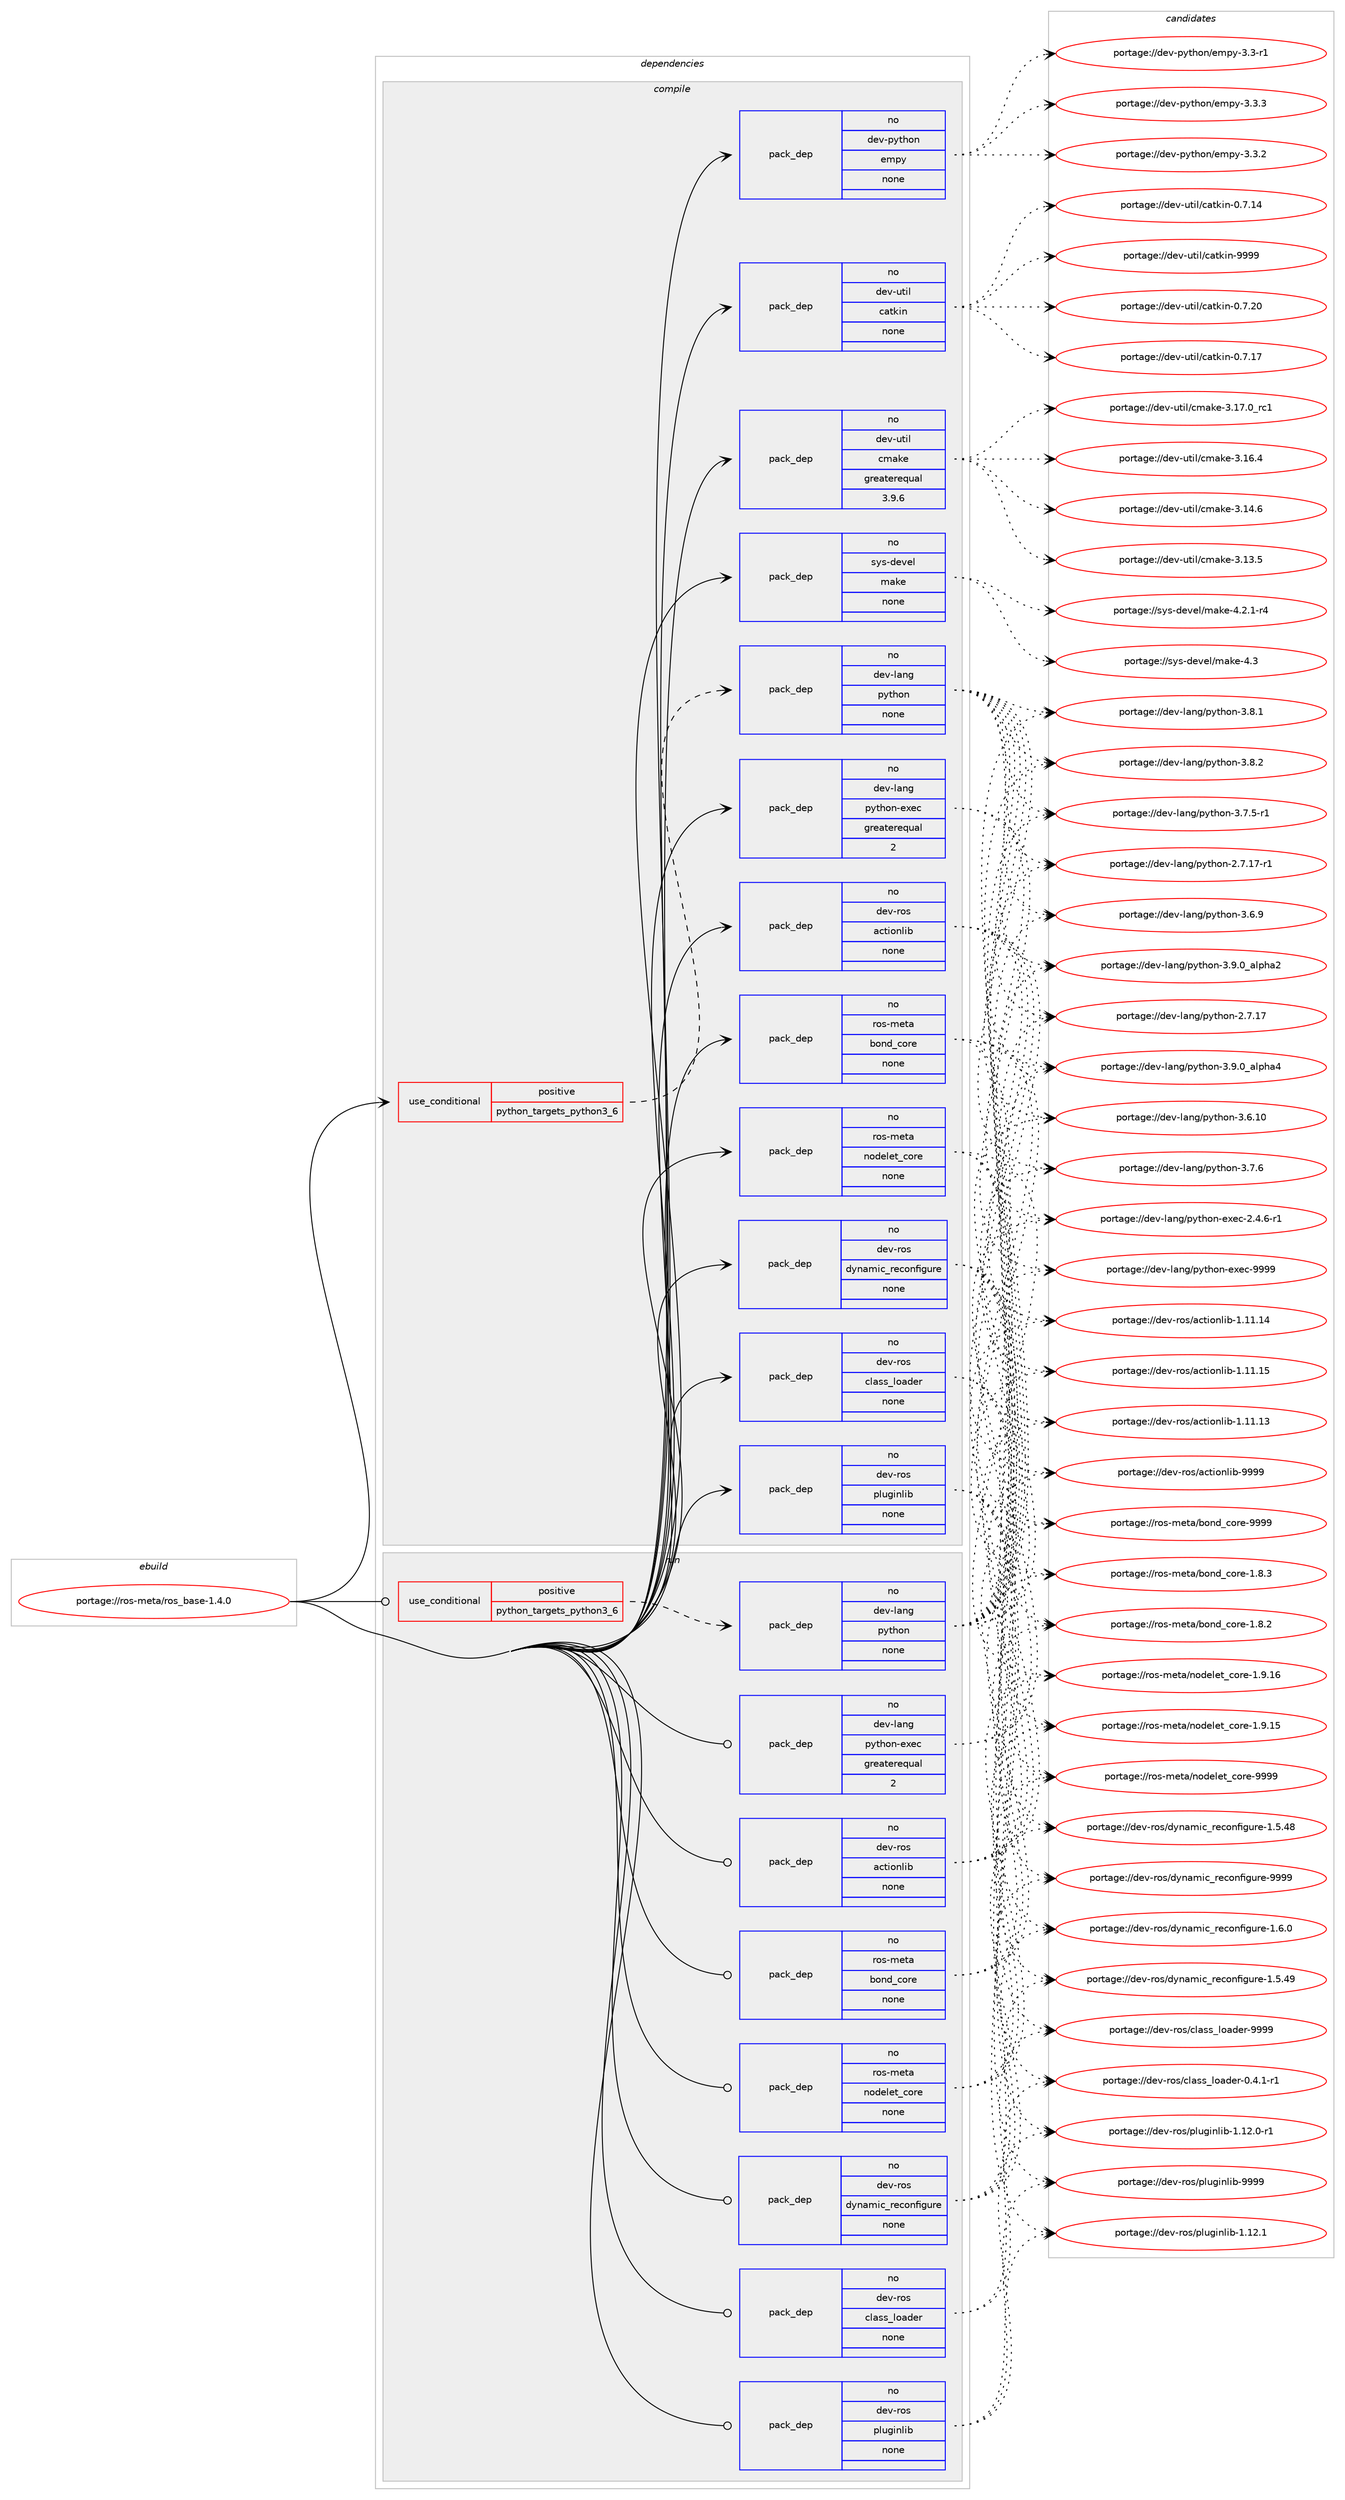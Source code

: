digraph prolog {

# *************
# Graph options
# *************

newrank=true;
concentrate=true;
compound=true;
graph [rankdir=LR,fontname=Helvetica,fontsize=10,ranksep=1.5];#, ranksep=2.5, nodesep=0.2];
edge  [arrowhead=vee];
node  [fontname=Helvetica,fontsize=10];

# **********
# The ebuild
# **********

subgraph cluster_leftcol {
color=gray;
rank=same;
label=<<i>ebuild</i>>;
id [label="portage://ros-meta/ros_base-1.4.0", color=red, width=4, href="../ros-meta/ros_base-1.4.0.svg"];
}

# ****************
# The dependencies
# ****************

subgraph cluster_midcol {
color=gray;
label=<<i>dependencies</i>>;
subgraph cluster_compile {
fillcolor="#eeeeee";
style=filled;
label=<<i>compile</i>>;
subgraph cond12076 {
dependency60471 [label=<<TABLE BORDER="0" CELLBORDER="1" CELLSPACING="0" CELLPADDING="4"><TR><TD ROWSPAN="3" CELLPADDING="10">use_conditional</TD></TR><TR><TD>positive</TD></TR><TR><TD>python_targets_python3_6</TD></TR></TABLE>>, shape=none, color=red];
subgraph pack47122 {
dependency60472 [label=<<TABLE BORDER="0" CELLBORDER="1" CELLSPACING="0" CELLPADDING="4" WIDTH="220"><TR><TD ROWSPAN="6" CELLPADDING="30">pack_dep</TD></TR><TR><TD WIDTH="110">no</TD></TR><TR><TD>dev-lang</TD></TR><TR><TD>python</TD></TR><TR><TD>none</TD></TR><TR><TD></TD></TR></TABLE>>, shape=none, color=blue];
}
dependency60471:e -> dependency60472:w [weight=20,style="dashed",arrowhead="vee"];
}
id:e -> dependency60471:w [weight=20,style="solid",arrowhead="vee"];
subgraph pack47123 {
dependency60473 [label=<<TABLE BORDER="0" CELLBORDER="1" CELLSPACING="0" CELLPADDING="4" WIDTH="220"><TR><TD ROWSPAN="6" CELLPADDING="30">pack_dep</TD></TR><TR><TD WIDTH="110">no</TD></TR><TR><TD>dev-lang</TD></TR><TR><TD>python-exec</TD></TR><TR><TD>greaterequal</TD></TR><TR><TD>2</TD></TR></TABLE>>, shape=none, color=blue];
}
id:e -> dependency60473:w [weight=20,style="solid",arrowhead="vee"];
subgraph pack47124 {
dependency60474 [label=<<TABLE BORDER="0" CELLBORDER="1" CELLSPACING="0" CELLPADDING="4" WIDTH="220"><TR><TD ROWSPAN="6" CELLPADDING="30">pack_dep</TD></TR><TR><TD WIDTH="110">no</TD></TR><TR><TD>dev-python</TD></TR><TR><TD>empy</TD></TR><TR><TD>none</TD></TR><TR><TD></TD></TR></TABLE>>, shape=none, color=blue];
}
id:e -> dependency60474:w [weight=20,style="solid",arrowhead="vee"];
subgraph pack47125 {
dependency60475 [label=<<TABLE BORDER="0" CELLBORDER="1" CELLSPACING="0" CELLPADDING="4" WIDTH="220"><TR><TD ROWSPAN="6" CELLPADDING="30">pack_dep</TD></TR><TR><TD WIDTH="110">no</TD></TR><TR><TD>dev-ros</TD></TR><TR><TD>actionlib</TD></TR><TR><TD>none</TD></TR><TR><TD></TD></TR></TABLE>>, shape=none, color=blue];
}
id:e -> dependency60475:w [weight=20,style="solid",arrowhead="vee"];
subgraph pack47126 {
dependency60476 [label=<<TABLE BORDER="0" CELLBORDER="1" CELLSPACING="0" CELLPADDING="4" WIDTH="220"><TR><TD ROWSPAN="6" CELLPADDING="30">pack_dep</TD></TR><TR><TD WIDTH="110">no</TD></TR><TR><TD>dev-ros</TD></TR><TR><TD>class_loader</TD></TR><TR><TD>none</TD></TR><TR><TD></TD></TR></TABLE>>, shape=none, color=blue];
}
id:e -> dependency60476:w [weight=20,style="solid",arrowhead="vee"];
subgraph pack47127 {
dependency60477 [label=<<TABLE BORDER="0" CELLBORDER="1" CELLSPACING="0" CELLPADDING="4" WIDTH="220"><TR><TD ROWSPAN="6" CELLPADDING="30">pack_dep</TD></TR><TR><TD WIDTH="110">no</TD></TR><TR><TD>dev-ros</TD></TR><TR><TD>dynamic_reconfigure</TD></TR><TR><TD>none</TD></TR><TR><TD></TD></TR></TABLE>>, shape=none, color=blue];
}
id:e -> dependency60477:w [weight=20,style="solid",arrowhead="vee"];
subgraph pack47128 {
dependency60478 [label=<<TABLE BORDER="0" CELLBORDER="1" CELLSPACING="0" CELLPADDING="4" WIDTH="220"><TR><TD ROWSPAN="6" CELLPADDING="30">pack_dep</TD></TR><TR><TD WIDTH="110">no</TD></TR><TR><TD>dev-ros</TD></TR><TR><TD>pluginlib</TD></TR><TR><TD>none</TD></TR><TR><TD></TD></TR></TABLE>>, shape=none, color=blue];
}
id:e -> dependency60478:w [weight=20,style="solid",arrowhead="vee"];
subgraph pack47129 {
dependency60479 [label=<<TABLE BORDER="0" CELLBORDER="1" CELLSPACING="0" CELLPADDING="4" WIDTH="220"><TR><TD ROWSPAN="6" CELLPADDING="30">pack_dep</TD></TR><TR><TD WIDTH="110">no</TD></TR><TR><TD>dev-util</TD></TR><TR><TD>catkin</TD></TR><TR><TD>none</TD></TR><TR><TD></TD></TR></TABLE>>, shape=none, color=blue];
}
id:e -> dependency60479:w [weight=20,style="solid",arrowhead="vee"];
subgraph pack47130 {
dependency60480 [label=<<TABLE BORDER="0" CELLBORDER="1" CELLSPACING="0" CELLPADDING="4" WIDTH="220"><TR><TD ROWSPAN="6" CELLPADDING="30">pack_dep</TD></TR><TR><TD WIDTH="110">no</TD></TR><TR><TD>dev-util</TD></TR><TR><TD>cmake</TD></TR><TR><TD>greaterequal</TD></TR><TR><TD>3.9.6</TD></TR></TABLE>>, shape=none, color=blue];
}
id:e -> dependency60480:w [weight=20,style="solid",arrowhead="vee"];
subgraph pack47131 {
dependency60481 [label=<<TABLE BORDER="0" CELLBORDER="1" CELLSPACING="0" CELLPADDING="4" WIDTH="220"><TR><TD ROWSPAN="6" CELLPADDING="30">pack_dep</TD></TR><TR><TD WIDTH="110">no</TD></TR><TR><TD>ros-meta</TD></TR><TR><TD>bond_core</TD></TR><TR><TD>none</TD></TR><TR><TD></TD></TR></TABLE>>, shape=none, color=blue];
}
id:e -> dependency60481:w [weight=20,style="solid",arrowhead="vee"];
subgraph pack47132 {
dependency60482 [label=<<TABLE BORDER="0" CELLBORDER="1" CELLSPACING="0" CELLPADDING="4" WIDTH="220"><TR><TD ROWSPAN="6" CELLPADDING="30">pack_dep</TD></TR><TR><TD WIDTH="110">no</TD></TR><TR><TD>ros-meta</TD></TR><TR><TD>nodelet_core</TD></TR><TR><TD>none</TD></TR><TR><TD></TD></TR></TABLE>>, shape=none, color=blue];
}
id:e -> dependency60482:w [weight=20,style="solid",arrowhead="vee"];
subgraph pack47133 {
dependency60483 [label=<<TABLE BORDER="0" CELLBORDER="1" CELLSPACING="0" CELLPADDING="4" WIDTH="220"><TR><TD ROWSPAN="6" CELLPADDING="30">pack_dep</TD></TR><TR><TD WIDTH="110">no</TD></TR><TR><TD>sys-devel</TD></TR><TR><TD>make</TD></TR><TR><TD>none</TD></TR><TR><TD></TD></TR></TABLE>>, shape=none, color=blue];
}
id:e -> dependency60483:w [weight=20,style="solid",arrowhead="vee"];
}
subgraph cluster_compileandrun {
fillcolor="#eeeeee";
style=filled;
label=<<i>compile and run</i>>;
}
subgraph cluster_run {
fillcolor="#eeeeee";
style=filled;
label=<<i>run</i>>;
subgraph cond12077 {
dependency60484 [label=<<TABLE BORDER="0" CELLBORDER="1" CELLSPACING="0" CELLPADDING="4"><TR><TD ROWSPAN="3" CELLPADDING="10">use_conditional</TD></TR><TR><TD>positive</TD></TR><TR><TD>python_targets_python3_6</TD></TR></TABLE>>, shape=none, color=red];
subgraph pack47134 {
dependency60485 [label=<<TABLE BORDER="0" CELLBORDER="1" CELLSPACING="0" CELLPADDING="4" WIDTH="220"><TR><TD ROWSPAN="6" CELLPADDING="30">pack_dep</TD></TR><TR><TD WIDTH="110">no</TD></TR><TR><TD>dev-lang</TD></TR><TR><TD>python</TD></TR><TR><TD>none</TD></TR><TR><TD></TD></TR></TABLE>>, shape=none, color=blue];
}
dependency60484:e -> dependency60485:w [weight=20,style="dashed",arrowhead="vee"];
}
id:e -> dependency60484:w [weight=20,style="solid",arrowhead="odot"];
subgraph pack47135 {
dependency60486 [label=<<TABLE BORDER="0" CELLBORDER="1" CELLSPACING="0" CELLPADDING="4" WIDTH="220"><TR><TD ROWSPAN="6" CELLPADDING="30">pack_dep</TD></TR><TR><TD WIDTH="110">no</TD></TR><TR><TD>dev-lang</TD></TR><TR><TD>python-exec</TD></TR><TR><TD>greaterequal</TD></TR><TR><TD>2</TD></TR></TABLE>>, shape=none, color=blue];
}
id:e -> dependency60486:w [weight=20,style="solid",arrowhead="odot"];
subgraph pack47136 {
dependency60487 [label=<<TABLE BORDER="0" CELLBORDER="1" CELLSPACING="0" CELLPADDING="4" WIDTH="220"><TR><TD ROWSPAN="6" CELLPADDING="30">pack_dep</TD></TR><TR><TD WIDTH="110">no</TD></TR><TR><TD>dev-ros</TD></TR><TR><TD>actionlib</TD></TR><TR><TD>none</TD></TR><TR><TD></TD></TR></TABLE>>, shape=none, color=blue];
}
id:e -> dependency60487:w [weight=20,style="solid",arrowhead="odot"];
subgraph pack47137 {
dependency60488 [label=<<TABLE BORDER="0" CELLBORDER="1" CELLSPACING="0" CELLPADDING="4" WIDTH="220"><TR><TD ROWSPAN="6" CELLPADDING="30">pack_dep</TD></TR><TR><TD WIDTH="110">no</TD></TR><TR><TD>dev-ros</TD></TR><TR><TD>class_loader</TD></TR><TR><TD>none</TD></TR><TR><TD></TD></TR></TABLE>>, shape=none, color=blue];
}
id:e -> dependency60488:w [weight=20,style="solid",arrowhead="odot"];
subgraph pack47138 {
dependency60489 [label=<<TABLE BORDER="0" CELLBORDER="1" CELLSPACING="0" CELLPADDING="4" WIDTH="220"><TR><TD ROWSPAN="6" CELLPADDING="30">pack_dep</TD></TR><TR><TD WIDTH="110">no</TD></TR><TR><TD>dev-ros</TD></TR><TR><TD>dynamic_reconfigure</TD></TR><TR><TD>none</TD></TR><TR><TD></TD></TR></TABLE>>, shape=none, color=blue];
}
id:e -> dependency60489:w [weight=20,style="solid",arrowhead="odot"];
subgraph pack47139 {
dependency60490 [label=<<TABLE BORDER="0" CELLBORDER="1" CELLSPACING="0" CELLPADDING="4" WIDTH="220"><TR><TD ROWSPAN="6" CELLPADDING="30">pack_dep</TD></TR><TR><TD WIDTH="110">no</TD></TR><TR><TD>dev-ros</TD></TR><TR><TD>pluginlib</TD></TR><TR><TD>none</TD></TR><TR><TD></TD></TR></TABLE>>, shape=none, color=blue];
}
id:e -> dependency60490:w [weight=20,style="solid",arrowhead="odot"];
subgraph pack47140 {
dependency60491 [label=<<TABLE BORDER="0" CELLBORDER="1" CELLSPACING="0" CELLPADDING="4" WIDTH="220"><TR><TD ROWSPAN="6" CELLPADDING="30">pack_dep</TD></TR><TR><TD WIDTH="110">no</TD></TR><TR><TD>ros-meta</TD></TR><TR><TD>bond_core</TD></TR><TR><TD>none</TD></TR><TR><TD></TD></TR></TABLE>>, shape=none, color=blue];
}
id:e -> dependency60491:w [weight=20,style="solid",arrowhead="odot"];
subgraph pack47141 {
dependency60492 [label=<<TABLE BORDER="0" CELLBORDER="1" CELLSPACING="0" CELLPADDING="4" WIDTH="220"><TR><TD ROWSPAN="6" CELLPADDING="30">pack_dep</TD></TR><TR><TD WIDTH="110">no</TD></TR><TR><TD>ros-meta</TD></TR><TR><TD>nodelet_core</TD></TR><TR><TD>none</TD></TR><TR><TD></TD></TR></TABLE>>, shape=none, color=blue];
}
id:e -> dependency60492:w [weight=20,style="solid",arrowhead="odot"];
}
}

# **************
# The candidates
# **************

subgraph cluster_choices {
rank=same;
color=gray;
label=<<i>candidates</i>>;

subgraph choice47122 {
color=black;
nodesep=1;
choice10010111845108971101034711212111610411111045514657464895971081121049752 [label="portage://dev-lang/python-3.9.0_alpha4", color=red, width=4,href="../dev-lang/python-3.9.0_alpha4.svg"];
choice10010111845108971101034711212111610411111045514657464895971081121049750 [label="portage://dev-lang/python-3.9.0_alpha2", color=red, width=4,href="../dev-lang/python-3.9.0_alpha2.svg"];
choice100101118451089711010347112121116104111110455146564650 [label="portage://dev-lang/python-3.8.2", color=red, width=4,href="../dev-lang/python-3.8.2.svg"];
choice100101118451089711010347112121116104111110455146564649 [label="portage://dev-lang/python-3.8.1", color=red, width=4,href="../dev-lang/python-3.8.1.svg"];
choice100101118451089711010347112121116104111110455146554654 [label="portage://dev-lang/python-3.7.6", color=red, width=4,href="../dev-lang/python-3.7.6.svg"];
choice1001011184510897110103471121211161041111104551465546534511449 [label="portage://dev-lang/python-3.7.5-r1", color=red, width=4,href="../dev-lang/python-3.7.5-r1.svg"];
choice100101118451089711010347112121116104111110455146544657 [label="portage://dev-lang/python-3.6.9", color=red, width=4,href="../dev-lang/python-3.6.9.svg"];
choice10010111845108971101034711212111610411111045514654464948 [label="portage://dev-lang/python-3.6.10", color=red, width=4,href="../dev-lang/python-3.6.10.svg"];
choice100101118451089711010347112121116104111110455046554649554511449 [label="portage://dev-lang/python-2.7.17-r1", color=red, width=4,href="../dev-lang/python-2.7.17-r1.svg"];
choice10010111845108971101034711212111610411111045504655464955 [label="portage://dev-lang/python-2.7.17", color=red, width=4,href="../dev-lang/python-2.7.17.svg"];
dependency60472:e -> choice10010111845108971101034711212111610411111045514657464895971081121049752:w [style=dotted,weight="100"];
dependency60472:e -> choice10010111845108971101034711212111610411111045514657464895971081121049750:w [style=dotted,weight="100"];
dependency60472:e -> choice100101118451089711010347112121116104111110455146564650:w [style=dotted,weight="100"];
dependency60472:e -> choice100101118451089711010347112121116104111110455146564649:w [style=dotted,weight="100"];
dependency60472:e -> choice100101118451089711010347112121116104111110455146554654:w [style=dotted,weight="100"];
dependency60472:e -> choice1001011184510897110103471121211161041111104551465546534511449:w [style=dotted,weight="100"];
dependency60472:e -> choice100101118451089711010347112121116104111110455146544657:w [style=dotted,weight="100"];
dependency60472:e -> choice10010111845108971101034711212111610411111045514654464948:w [style=dotted,weight="100"];
dependency60472:e -> choice100101118451089711010347112121116104111110455046554649554511449:w [style=dotted,weight="100"];
dependency60472:e -> choice10010111845108971101034711212111610411111045504655464955:w [style=dotted,weight="100"];
}
subgraph choice47123 {
color=black;
nodesep=1;
choice10010111845108971101034711212111610411111045101120101994557575757 [label="portage://dev-lang/python-exec-9999", color=red, width=4,href="../dev-lang/python-exec-9999.svg"];
choice10010111845108971101034711212111610411111045101120101994550465246544511449 [label="portage://dev-lang/python-exec-2.4.6-r1", color=red, width=4,href="../dev-lang/python-exec-2.4.6-r1.svg"];
dependency60473:e -> choice10010111845108971101034711212111610411111045101120101994557575757:w [style=dotted,weight="100"];
dependency60473:e -> choice10010111845108971101034711212111610411111045101120101994550465246544511449:w [style=dotted,weight="100"];
}
subgraph choice47124 {
color=black;
nodesep=1;
choice1001011184511212111610411111047101109112121455146514651 [label="portage://dev-python/empy-3.3.3", color=red, width=4,href="../dev-python/empy-3.3.3.svg"];
choice1001011184511212111610411111047101109112121455146514650 [label="portage://dev-python/empy-3.3.2", color=red, width=4,href="../dev-python/empy-3.3.2.svg"];
choice1001011184511212111610411111047101109112121455146514511449 [label="portage://dev-python/empy-3.3-r1", color=red, width=4,href="../dev-python/empy-3.3-r1.svg"];
dependency60474:e -> choice1001011184511212111610411111047101109112121455146514651:w [style=dotted,weight="100"];
dependency60474:e -> choice1001011184511212111610411111047101109112121455146514650:w [style=dotted,weight="100"];
dependency60474:e -> choice1001011184511212111610411111047101109112121455146514511449:w [style=dotted,weight="100"];
}
subgraph choice47125 {
color=black;
nodesep=1;
choice10010111845114111115479799116105111110108105984557575757 [label="portage://dev-ros/actionlib-9999", color=red, width=4,href="../dev-ros/actionlib-9999.svg"];
choice10010111845114111115479799116105111110108105984549464949464953 [label="portage://dev-ros/actionlib-1.11.15", color=red, width=4,href="../dev-ros/actionlib-1.11.15.svg"];
choice10010111845114111115479799116105111110108105984549464949464952 [label="portage://dev-ros/actionlib-1.11.14", color=red, width=4,href="../dev-ros/actionlib-1.11.14.svg"];
choice10010111845114111115479799116105111110108105984549464949464951 [label="portage://dev-ros/actionlib-1.11.13", color=red, width=4,href="../dev-ros/actionlib-1.11.13.svg"];
dependency60475:e -> choice10010111845114111115479799116105111110108105984557575757:w [style=dotted,weight="100"];
dependency60475:e -> choice10010111845114111115479799116105111110108105984549464949464953:w [style=dotted,weight="100"];
dependency60475:e -> choice10010111845114111115479799116105111110108105984549464949464952:w [style=dotted,weight="100"];
dependency60475:e -> choice10010111845114111115479799116105111110108105984549464949464951:w [style=dotted,weight="100"];
}
subgraph choice47126 {
color=black;
nodesep=1;
choice1001011184511411111547991089711511595108111971001011144557575757 [label="portage://dev-ros/class_loader-9999", color=red, width=4,href="../dev-ros/class_loader-9999.svg"];
choice1001011184511411111547991089711511595108111971001011144548465246494511449 [label="portage://dev-ros/class_loader-0.4.1-r1", color=red, width=4,href="../dev-ros/class_loader-0.4.1-r1.svg"];
dependency60476:e -> choice1001011184511411111547991089711511595108111971001011144557575757:w [style=dotted,weight="100"];
dependency60476:e -> choice1001011184511411111547991089711511595108111971001011144548465246494511449:w [style=dotted,weight="100"];
}
subgraph choice47127 {
color=black;
nodesep=1;
choice1001011184511411111547100121110971091059995114101991111101021051031171141014557575757 [label="portage://dev-ros/dynamic_reconfigure-9999", color=red, width=4,href="../dev-ros/dynamic_reconfigure-9999.svg"];
choice100101118451141111154710012111097109105999511410199111110102105103117114101454946544648 [label="portage://dev-ros/dynamic_reconfigure-1.6.0", color=red, width=4,href="../dev-ros/dynamic_reconfigure-1.6.0.svg"];
choice10010111845114111115471001211109710910599951141019911111010210510311711410145494653465257 [label="portage://dev-ros/dynamic_reconfigure-1.5.49", color=red, width=4,href="../dev-ros/dynamic_reconfigure-1.5.49.svg"];
choice10010111845114111115471001211109710910599951141019911111010210510311711410145494653465256 [label="portage://dev-ros/dynamic_reconfigure-1.5.48", color=red, width=4,href="../dev-ros/dynamic_reconfigure-1.5.48.svg"];
dependency60477:e -> choice1001011184511411111547100121110971091059995114101991111101021051031171141014557575757:w [style=dotted,weight="100"];
dependency60477:e -> choice100101118451141111154710012111097109105999511410199111110102105103117114101454946544648:w [style=dotted,weight="100"];
dependency60477:e -> choice10010111845114111115471001211109710910599951141019911111010210510311711410145494653465257:w [style=dotted,weight="100"];
dependency60477:e -> choice10010111845114111115471001211109710910599951141019911111010210510311711410145494653465256:w [style=dotted,weight="100"];
}
subgraph choice47128 {
color=black;
nodesep=1;
choice1001011184511411111547112108117103105110108105984557575757 [label="portage://dev-ros/pluginlib-9999", color=red, width=4,href="../dev-ros/pluginlib-9999.svg"];
choice10010111845114111115471121081171031051101081059845494649504649 [label="portage://dev-ros/pluginlib-1.12.1", color=red, width=4,href="../dev-ros/pluginlib-1.12.1.svg"];
choice100101118451141111154711210811710310511010810598454946495046484511449 [label="portage://dev-ros/pluginlib-1.12.0-r1", color=red, width=4,href="../dev-ros/pluginlib-1.12.0-r1.svg"];
dependency60478:e -> choice1001011184511411111547112108117103105110108105984557575757:w [style=dotted,weight="100"];
dependency60478:e -> choice10010111845114111115471121081171031051101081059845494649504649:w [style=dotted,weight="100"];
dependency60478:e -> choice100101118451141111154711210811710310511010810598454946495046484511449:w [style=dotted,weight="100"];
}
subgraph choice47129 {
color=black;
nodesep=1;
choice100101118451171161051084799971161071051104557575757 [label="portage://dev-util/catkin-9999", color=red, width=4,href="../dev-util/catkin-9999.svg"];
choice1001011184511711610510847999711610710511045484655465048 [label="portage://dev-util/catkin-0.7.20", color=red, width=4,href="../dev-util/catkin-0.7.20.svg"];
choice1001011184511711610510847999711610710511045484655464955 [label="portage://dev-util/catkin-0.7.17", color=red, width=4,href="../dev-util/catkin-0.7.17.svg"];
choice1001011184511711610510847999711610710511045484655464952 [label="portage://dev-util/catkin-0.7.14", color=red, width=4,href="../dev-util/catkin-0.7.14.svg"];
dependency60479:e -> choice100101118451171161051084799971161071051104557575757:w [style=dotted,weight="100"];
dependency60479:e -> choice1001011184511711610510847999711610710511045484655465048:w [style=dotted,weight="100"];
dependency60479:e -> choice1001011184511711610510847999711610710511045484655464955:w [style=dotted,weight="100"];
dependency60479:e -> choice1001011184511711610510847999711610710511045484655464952:w [style=dotted,weight="100"];
}
subgraph choice47130 {
color=black;
nodesep=1;
choice1001011184511711610510847991099710710145514649554648951149949 [label="portage://dev-util/cmake-3.17.0_rc1", color=red, width=4,href="../dev-util/cmake-3.17.0_rc1.svg"];
choice1001011184511711610510847991099710710145514649544652 [label="portage://dev-util/cmake-3.16.4", color=red, width=4,href="../dev-util/cmake-3.16.4.svg"];
choice1001011184511711610510847991099710710145514649524654 [label="portage://dev-util/cmake-3.14.6", color=red, width=4,href="../dev-util/cmake-3.14.6.svg"];
choice1001011184511711610510847991099710710145514649514653 [label="portage://dev-util/cmake-3.13.5", color=red, width=4,href="../dev-util/cmake-3.13.5.svg"];
dependency60480:e -> choice1001011184511711610510847991099710710145514649554648951149949:w [style=dotted,weight="100"];
dependency60480:e -> choice1001011184511711610510847991099710710145514649544652:w [style=dotted,weight="100"];
dependency60480:e -> choice1001011184511711610510847991099710710145514649524654:w [style=dotted,weight="100"];
dependency60480:e -> choice1001011184511711610510847991099710710145514649514653:w [style=dotted,weight="100"];
}
subgraph choice47131 {
color=black;
nodesep=1;
choice1141111154510910111697479811111010095991111141014557575757 [label="portage://ros-meta/bond_core-9999", color=red, width=4,href="../ros-meta/bond_core-9999.svg"];
choice114111115451091011169747981111101009599111114101454946564651 [label="portage://ros-meta/bond_core-1.8.3", color=red, width=4,href="../ros-meta/bond_core-1.8.3.svg"];
choice114111115451091011169747981111101009599111114101454946564650 [label="portage://ros-meta/bond_core-1.8.2", color=red, width=4,href="../ros-meta/bond_core-1.8.2.svg"];
dependency60481:e -> choice1141111154510910111697479811111010095991111141014557575757:w [style=dotted,weight="100"];
dependency60481:e -> choice114111115451091011169747981111101009599111114101454946564651:w [style=dotted,weight="100"];
dependency60481:e -> choice114111115451091011169747981111101009599111114101454946564650:w [style=dotted,weight="100"];
}
subgraph choice47132 {
color=black;
nodesep=1;
choice11411111545109101116974711011110010110810111695991111141014557575757 [label="portage://ros-meta/nodelet_core-9999", color=red, width=4,href="../ros-meta/nodelet_core-9999.svg"];
choice114111115451091011169747110111100101108101116959911111410145494657464954 [label="portage://ros-meta/nodelet_core-1.9.16", color=red, width=4,href="../ros-meta/nodelet_core-1.9.16.svg"];
choice114111115451091011169747110111100101108101116959911111410145494657464953 [label="portage://ros-meta/nodelet_core-1.9.15", color=red, width=4,href="../ros-meta/nodelet_core-1.9.15.svg"];
dependency60482:e -> choice11411111545109101116974711011110010110810111695991111141014557575757:w [style=dotted,weight="100"];
dependency60482:e -> choice114111115451091011169747110111100101108101116959911111410145494657464954:w [style=dotted,weight="100"];
dependency60482:e -> choice114111115451091011169747110111100101108101116959911111410145494657464953:w [style=dotted,weight="100"];
}
subgraph choice47133 {
color=black;
nodesep=1;
choice11512111545100101118101108471099710710145524651 [label="portage://sys-devel/make-4.3", color=red, width=4,href="../sys-devel/make-4.3.svg"];
choice1151211154510010111810110847109971071014552465046494511452 [label="portage://sys-devel/make-4.2.1-r4", color=red, width=4,href="../sys-devel/make-4.2.1-r4.svg"];
dependency60483:e -> choice11512111545100101118101108471099710710145524651:w [style=dotted,weight="100"];
dependency60483:e -> choice1151211154510010111810110847109971071014552465046494511452:w [style=dotted,weight="100"];
}
subgraph choice47134 {
color=black;
nodesep=1;
choice10010111845108971101034711212111610411111045514657464895971081121049752 [label="portage://dev-lang/python-3.9.0_alpha4", color=red, width=4,href="../dev-lang/python-3.9.0_alpha4.svg"];
choice10010111845108971101034711212111610411111045514657464895971081121049750 [label="portage://dev-lang/python-3.9.0_alpha2", color=red, width=4,href="../dev-lang/python-3.9.0_alpha2.svg"];
choice100101118451089711010347112121116104111110455146564650 [label="portage://dev-lang/python-3.8.2", color=red, width=4,href="../dev-lang/python-3.8.2.svg"];
choice100101118451089711010347112121116104111110455146564649 [label="portage://dev-lang/python-3.8.1", color=red, width=4,href="../dev-lang/python-3.8.1.svg"];
choice100101118451089711010347112121116104111110455146554654 [label="portage://dev-lang/python-3.7.6", color=red, width=4,href="../dev-lang/python-3.7.6.svg"];
choice1001011184510897110103471121211161041111104551465546534511449 [label="portage://dev-lang/python-3.7.5-r1", color=red, width=4,href="../dev-lang/python-3.7.5-r1.svg"];
choice100101118451089711010347112121116104111110455146544657 [label="portage://dev-lang/python-3.6.9", color=red, width=4,href="../dev-lang/python-3.6.9.svg"];
choice10010111845108971101034711212111610411111045514654464948 [label="portage://dev-lang/python-3.6.10", color=red, width=4,href="../dev-lang/python-3.6.10.svg"];
choice100101118451089711010347112121116104111110455046554649554511449 [label="portage://dev-lang/python-2.7.17-r1", color=red, width=4,href="../dev-lang/python-2.7.17-r1.svg"];
choice10010111845108971101034711212111610411111045504655464955 [label="portage://dev-lang/python-2.7.17", color=red, width=4,href="../dev-lang/python-2.7.17.svg"];
dependency60485:e -> choice10010111845108971101034711212111610411111045514657464895971081121049752:w [style=dotted,weight="100"];
dependency60485:e -> choice10010111845108971101034711212111610411111045514657464895971081121049750:w [style=dotted,weight="100"];
dependency60485:e -> choice100101118451089711010347112121116104111110455146564650:w [style=dotted,weight="100"];
dependency60485:e -> choice100101118451089711010347112121116104111110455146564649:w [style=dotted,weight="100"];
dependency60485:e -> choice100101118451089711010347112121116104111110455146554654:w [style=dotted,weight="100"];
dependency60485:e -> choice1001011184510897110103471121211161041111104551465546534511449:w [style=dotted,weight="100"];
dependency60485:e -> choice100101118451089711010347112121116104111110455146544657:w [style=dotted,weight="100"];
dependency60485:e -> choice10010111845108971101034711212111610411111045514654464948:w [style=dotted,weight="100"];
dependency60485:e -> choice100101118451089711010347112121116104111110455046554649554511449:w [style=dotted,weight="100"];
dependency60485:e -> choice10010111845108971101034711212111610411111045504655464955:w [style=dotted,weight="100"];
}
subgraph choice47135 {
color=black;
nodesep=1;
choice10010111845108971101034711212111610411111045101120101994557575757 [label="portage://dev-lang/python-exec-9999", color=red, width=4,href="../dev-lang/python-exec-9999.svg"];
choice10010111845108971101034711212111610411111045101120101994550465246544511449 [label="portage://dev-lang/python-exec-2.4.6-r1", color=red, width=4,href="../dev-lang/python-exec-2.4.6-r1.svg"];
dependency60486:e -> choice10010111845108971101034711212111610411111045101120101994557575757:w [style=dotted,weight="100"];
dependency60486:e -> choice10010111845108971101034711212111610411111045101120101994550465246544511449:w [style=dotted,weight="100"];
}
subgraph choice47136 {
color=black;
nodesep=1;
choice10010111845114111115479799116105111110108105984557575757 [label="portage://dev-ros/actionlib-9999", color=red, width=4,href="../dev-ros/actionlib-9999.svg"];
choice10010111845114111115479799116105111110108105984549464949464953 [label="portage://dev-ros/actionlib-1.11.15", color=red, width=4,href="../dev-ros/actionlib-1.11.15.svg"];
choice10010111845114111115479799116105111110108105984549464949464952 [label="portage://dev-ros/actionlib-1.11.14", color=red, width=4,href="../dev-ros/actionlib-1.11.14.svg"];
choice10010111845114111115479799116105111110108105984549464949464951 [label="portage://dev-ros/actionlib-1.11.13", color=red, width=4,href="../dev-ros/actionlib-1.11.13.svg"];
dependency60487:e -> choice10010111845114111115479799116105111110108105984557575757:w [style=dotted,weight="100"];
dependency60487:e -> choice10010111845114111115479799116105111110108105984549464949464953:w [style=dotted,weight="100"];
dependency60487:e -> choice10010111845114111115479799116105111110108105984549464949464952:w [style=dotted,weight="100"];
dependency60487:e -> choice10010111845114111115479799116105111110108105984549464949464951:w [style=dotted,weight="100"];
}
subgraph choice47137 {
color=black;
nodesep=1;
choice1001011184511411111547991089711511595108111971001011144557575757 [label="portage://dev-ros/class_loader-9999", color=red, width=4,href="../dev-ros/class_loader-9999.svg"];
choice1001011184511411111547991089711511595108111971001011144548465246494511449 [label="portage://dev-ros/class_loader-0.4.1-r1", color=red, width=4,href="../dev-ros/class_loader-0.4.1-r1.svg"];
dependency60488:e -> choice1001011184511411111547991089711511595108111971001011144557575757:w [style=dotted,weight="100"];
dependency60488:e -> choice1001011184511411111547991089711511595108111971001011144548465246494511449:w [style=dotted,weight="100"];
}
subgraph choice47138 {
color=black;
nodesep=1;
choice1001011184511411111547100121110971091059995114101991111101021051031171141014557575757 [label="portage://dev-ros/dynamic_reconfigure-9999", color=red, width=4,href="../dev-ros/dynamic_reconfigure-9999.svg"];
choice100101118451141111154710012111097109105999511410199111110102105103117114101454946544648 [label="portage://dev-ros/dynamic_reconfigure-1.6.0", color=red, width=4,href="../dev-ros/dynamic_reconfigure-1.6.0.svg"];
choice10010111845114111115471001211109710910599951141019911111010210510311711410145494653465257 [label="portage://dev-ros/dynamic_reconfigure-1.5.49", color=red, width=4,href="../dev-ros/dynamic_reconfigure-1.5.49.svg"];
choice10010111845114111115471001211109710910599951141019911111010210510311711410145494653465256 [label="portage://dev-ros/dynamic_reconfigure-1.5.48", color=red, width=4,href="../dev-ros/dynamic_reconfigure-1.5.48.svg"];
dependency60489:e -> choice1001011184511411111547100121110971091059995114101991111101021051031171141014557575757:w [style=dotted,weight="100"];
dependency60489:e -> choice100101118451141111154710012111097109105999511410199111110102105103117114101454946544648:w [style=dotted,weight="100"];
dependency60489:e -> choice10010111845114111115471001211109710910599951141019911111010210510311711410145494653465257:w [style=dotted,weight="100"];
dependency60489:e -> choice10010111845114111115471001211109710910599951141019911111010210510311711410145494653465256:w [style=dotted,weight="100"];
}
subgraph choice47139 {
color=black;
nodesep=1;
choice1001011184511411111547112108117103105110108105984557575757 [label="portage://dev-ros/pluginlib-9999", color=red, width=4,href="../dev-ros/pluginlib-9999.svg"];
choice10010111845114111115471121081171031051101081059845494649504649 [label="portage://dev-ros/pluginlib-1.12.1", color=red, width=4,href="../dev-ros/pluginlib-1.12.1.svg"];
choice100101118451141111154711210811710310511010810598454946495046484511449 [label="portage://dev-ros/pluginlib-1.12.0-r1", color=red, width=4,href="../dev-ros/pluginlib-1.12.0-r1.svg"];
dependency60490:e -> choice1001011184511411111547112108117103105110108105984557575757:w [style=dotted,weight="100"];
dependency60490:e -> choice10010111845114111115471121081171031051101081059845494649504649:w [style=dotted,weight="100"];
dependency60490:e -> choice100101118451141111154711210811710310511010810598454946495046484511449:w [style=dotted,weight="100"];
}
subgraph choice47140 {
color=black;
nodesep=1;
choice1141111154510910111697479811111010095991111141014557575757 [label="portage://ros-meta/bond_core-9999", color=red, width=4,href="../ros-meta/bond_core-9999.svg"];
choice114111115451091011169747981111101009599111114101454946564651 [label="portage://ros-meta/bond_core-1.8.3", color=red, width=4,href="../ros-meta/bond_core-1.8.3.svg"];
choice114111115451091011169747981111101009599111114101454946564650 [label="portage://ros-meta/bond_core-1.8.2", color=red, width=4,href="../ros-meta/bond_core-1.8.2.svg"];
dependency60491:e -> choice1141111154510910111697479811111010095991111141014557575757:w [style=dotted,weight="100"];
dependency60491:e -> choice114111115451091011169747981111101009599111114101454946564651:w [style=dotted,weight="100"];
dependency60491:e -> choice114111115451091011169747981111101009599111114101454946564650:w [style=dotted,weight="100"];
}
subgraph choice47141 {
color=black;
nodesep=1;
choice11411111545109101116974711011110010110810111695991111141014557575757 [label="portage://ros-meta/nodelet_core-9999", color=red, width=4,href="../ros-meta/nodelet_core-9999.svg"];
choice114111115451091011169747110111100101108101116959911111410145494657464954 [label="portage://ros-meta/nodelet_core-1.9.16", color=red, width=4,href="../ros-meta/nodelet_core-1.9.16.svg"];
choice114111115451091011169747110111100101108101116959911111410145494657464953 [label="portage://ros-meta/nodelet_core-1.9.15", color=red, width=4,href="../ros-meta/nodelet_core-1.9.15.svg"];
dependency60492:e -> choice11411111545109101116974711011110010110810111695991111141014557575757:w [style=dotted,weight="100"];
dependency60492:e -> choice114111115451091011169747110111100101108101116959911111410145494657464954:w [style=dotted,weight="100"];
dependency60492:e -> choice114111115451091011169747110111100101108101116959911111410145494657464953:w [style=dotted,weight="100"];
}
}

}
